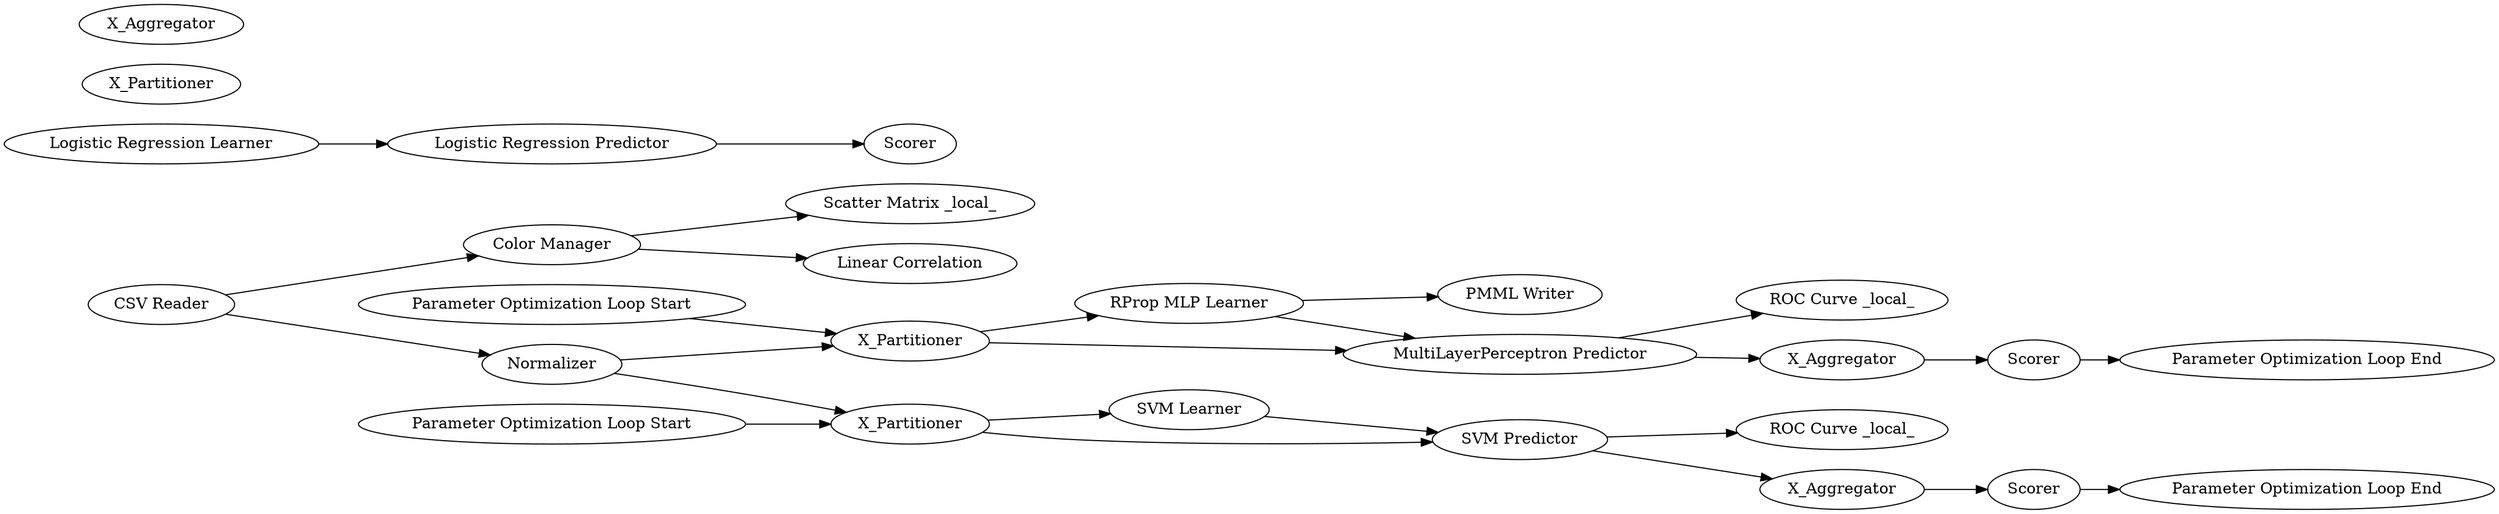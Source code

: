 digraph {
	1 [label="CSV Reader"]
	2 [label="Color Manager"]
	4 [label="Scatter Matrix _local_"]
	5 [label=Normalizer]
	6 [label="Linear Correlation"]
	8 [label="SVM Learner"]
	9 [label="SVM Predictor"]
	10 [label=Scorer]
	11 [label="PMML Writer"]
	21 [label="RProp MLP Learner"]
	22 [label="MultiLayerPerceptron Predictor"]
	23 [label=Scorer]
	24 [label="ROC Curve _local_"]
	25 [label="Logistic Regression Learner"]
	26 [label="Logistic Regression Predictor"]
	27 [label=Scorer]
	28 [label=X_Partitioner]
	29 [label=X_Aggregator]
	30 [label="ROC Curve _local_"]
	31 [label="Parameter Optimization Loop Start"]
	32 [label="Parameter Optimization Loop End"]
	33 [label=X_Partitioner]
	34 [label=X_Aggregator]
	35 [label=X_Aggregator]
	36 [label="Parameter Optimization Loop End"]
	37 [label=X_Partitioner]
	38 [label="Parameter Optimization Loop Start"]
	1 -> 2
	1 -> 5
	2 -> 6
	2 -> 4
	5 -> 33
	5 -> 37
	8 -> 9
	9 -> 30
	9 -> 35
	10 -> 36
	21 -> 22
	21 -> 11
	22 -> 24
	22 -> 34
	23 -> 32
	25 -> 26
	26 -> 27
	31 -> 33
	33 -> 21
	33 -> 22
	34 -> 23
	35 -> 10
	37 -> 8
	37 -> 9
	38 -> 37
	rankdir=LR
}
